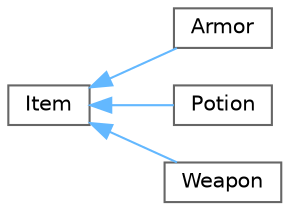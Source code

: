 digraph "Graphical Class Hierarchy"
{
 // LATEX_PDF_SIZE
  bgcolor="transparent";
  edge [fontname=Helvetica,fontsize=10,labelfontname=Helvetica,labelfontsize=10];
  node [fontname=Helvetica,fontsize=10,shape=box,height=0.2,width=0.4];
  rankdir="LR";
  Node0 [id="Node000000",label="Item",height=0.2,width=0.4,color="grey40", fillcolor="white", style="filled",URL="$classItem.html",tooltip="Abstract base class for all items in the game."];
  Node0 -> Node1 [id="edge1_Node000000_Node000001",dir="back",color="steelblue1",style="solid",tooltip=" "];
  Node1 [id="Node000001",label="Armor",height=0.2,width=0.4,color="grey40", fillcolor="white", style="filled",URL="$classArmor.html",tooltip="Armor item that provides defense in combat."];
  Node0 -> Node2 [id="edge2_Node000000_Node000002",dir="back",color="steelblue1",style="solid",tooltip=" "];
  Node2 [id="Node000002",label="Potion",height=0.2,width=0.4,color="grey40", fillcolor="white", style="filled",URL="$classPotion.html",tooltip="Consumable potion item with various effects."];
  Node0 -> Node3 [id="edge3_Node000000_Node000003",dir="back",color="steelblue1",style="solid",tooltip=" "];
  Node3 [id="Node000003",label="Weapon",height=0.2,width=0.4,color="grey40", fillcolor="white", style="filled",URL="$classWeapon.html",tooltip="Weapon item that can be equipped and used in combat."];
}
